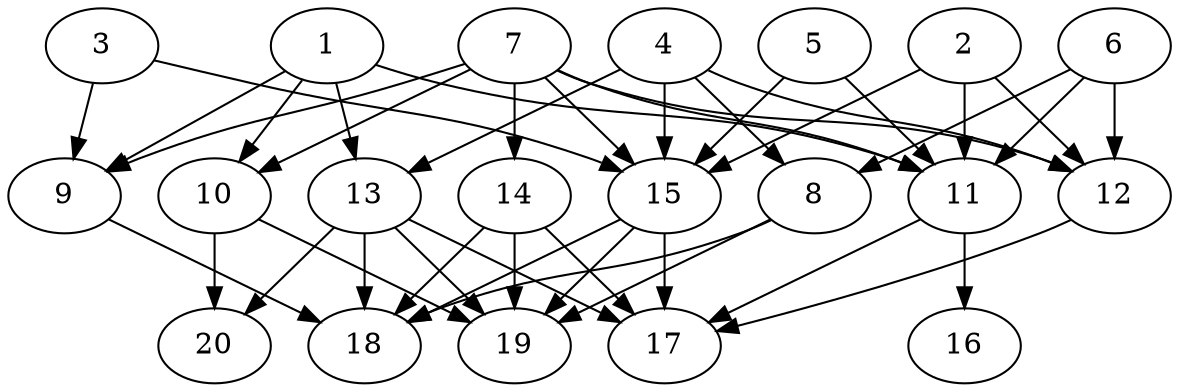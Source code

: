 // DAG automatically generated by daggen at Thu Oct  3 13:58:43 2019
// ./daggen --dot -n 20 --ccr 0.3 --fat 0.7 --regular 0.9 --density 0.7 --mindata 5242880 --maxdata 52428800 
digraph G {
  1 [size="171349333", alpha="0.17", expect_size="51404800"] 
  1 -> 9 [size ="51404800"]
  1 -> 10 [size ="51404800"]
  1 -> 11 [size ="51404800"]
  1 -> 13 [size ="51404800"]
  2 [size="161440427", alpha="0.20", expect_size="48432128"] 
  2 -> 11 [size ="48432128"]
  2 -> 12 [size ="48432128"]
  2 -> 15 [size ="48432128"]
  3 [size="42810027", alpha="0.12", expect_size="12843008"] 
  3 -> 9 [size ="12843008"]
  3 -> 15 [size ="12843008"]
  4 [size="134314667", alpha="0.07", expect_size="40294400"] 
  4 -> 8 [size ="40294400"]
  4 -> 12 [size ="40294400"]
  4 -> 13 [size ="40294400"]
  4 -> 15 [size ="40294400"]
  5 [size="127429973", alpha="0.19", expect_size="38228992"] 
  5 -> 11 [size ="38228992"]
  5 -> 15 [size ="38228992"]
  6 [size="137055573", alpha="0.11", expect_size="41116672"] 
  6 -> 8 [size ="41116672"]
  6 -> 11 [size ="41116672"]
  6 -> 12 [size ="41116672"]
  7 [size="94542507", alpha="0.02", expect_size="28362752"] 
  7 -> 9 [size ="28362752"]
  7 -> 10 [size ="28362752"]
  7 -> 11 [size ="28362752"]
  7 -> 12 [size ="28362752"]
  7 -> 14 [size ="28362752"]
  7 -> 15 [size ="28362752"]
  8 [size="40983893", alpha="0.15", expect_size="12295168"] 
  8 -> 18 [size ="12295168"]
  8 -> 19 [size ="12295168"]
  9 [size="66754560", alpha="0.19", expect_size="20026368"] 
  9 -> 18 [size ="20026368"]
  10 [size="34764800", alpha="0.14", expect_size="10429440"] 
  10 -> 19 [size ="10429440"]
  10 -> 20 [size ="10429440"]
  11 [size="143889067", alpha="0.17", expect_size="43166720"] 
  11 -> 16 [size ="43166720"]
  11 -> 17 [size ="43166720"]
  12 [size="119251627", alpha="0.04", expect_size="35775488"] 
  12 -> 17 [size ="35775488"]
  13 [size="118490453", alpha="0.05", expect_size="35547136"] 
  13 -> 17 [size ="35547136"]
  13 -> 18 [size ="35547136"]
  13 -> 19 [size ="35547136"]
  13 -> 20 [size ="35547136"]
  14 [size="58740053", alpha="0.14", expect_size="17622016"] 
  14 -> 17 [size ="17622016"]
  14 -> 18 [size ="17622016"]
  14 -> 19 [size ="17622016"]
  15 [size="113472853", alpha="0.13", expect_size="34041856"] 
  15 -> 17 [size ="34041856"]
  15 -> 18 [size ="34041856"]
  15 -> 19 [size ="34041856"]
  16 [size="104724480", alpha="0.03", expect_size="31417344"] 
  17 [size="32221867", alpha="0.08", expect_size="9666560"] 
  18 [size="48448853", alpha="0.12", expect_size="14534656"] 
  19 [size="164587520", alpha="0.12", expect_size="49376256"] 
  20 [size="157890560", alpha="0.14", expect_size="47367168"] 
}
